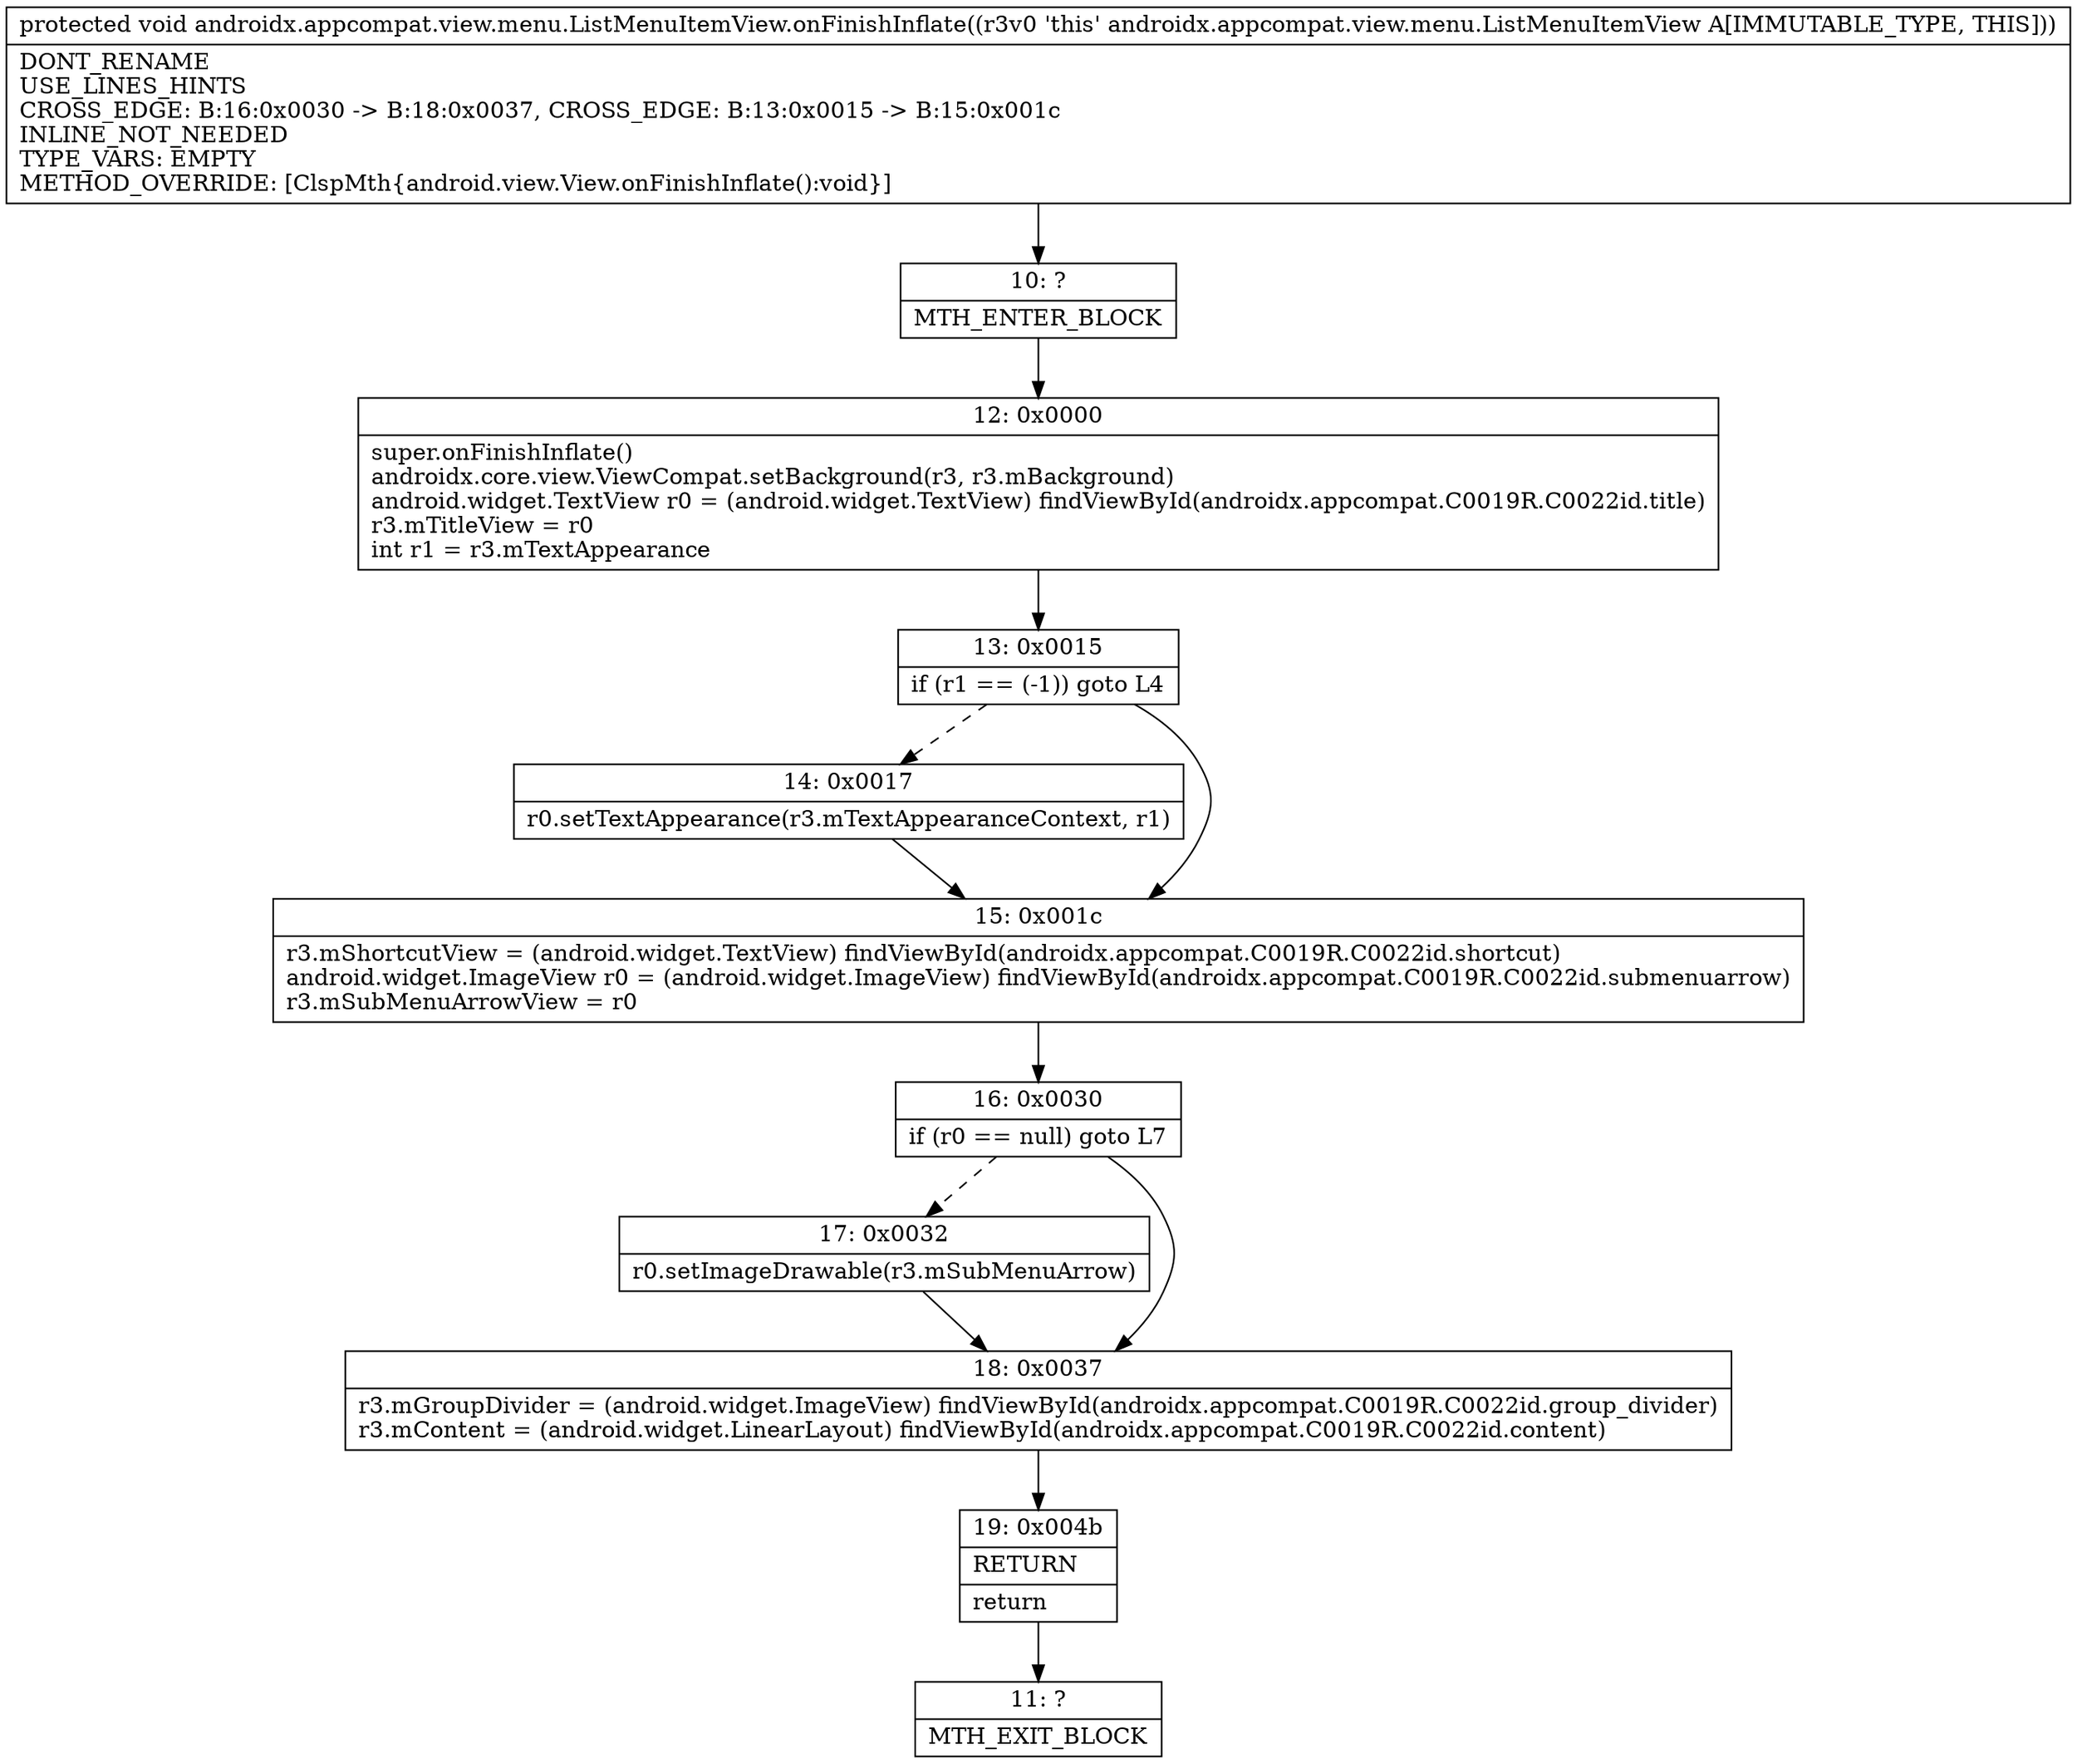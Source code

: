 digraph "CFG forandroidx.appcompat.view.menu.ListMenuItemView.onFinishInflate()V" {
Node_10 [shape=record,label="{10\:\ ?|MTH_ENTER_BLOCK\l}"];
Node_12 [shape=record,label="{12\:\ 0x0000|super.onFinishInflate()\landroidx.core.view.ViewCompat.setBackground(r3, r3.mBackground)\landroid.widget.TextView r0 = (android.widget.TextView) findViewById(androidx.appcompat.C0019R.C0022id.title)\lr3.mTitleView = r0\lint r1 = r3.mTextAppearance\l}"];
Node_13 [shape=record,label="{13\:\ 0x0015|if (r1 == (\-1)) goto L4\l}"];
Node_14 [shape=record,label="{14\:\ 0x0017|r0.setTextAppearance(r3.mTextAppearanceContext, r1)\l}"];
Node_15 [shape=record,label="{15\:\ 0x001c|r3.mShortcutView = (android.widget.TextView) findViewById(androidx.appcompat.C0019R.C0022id.shortcut)\landroid.widget.ImageView r0 = (android.widget.ImageView) findViewById(androidx.appcompat.C0019R.C0022id.submenuarrow)\lr3.mSubMenuArrowView = r0\l}"];
Node_16 [shape=record,label="{16\:\ 0x0030|if (r0 == null) goto L7\l}"];
Node_17 [shape=record,label="{17\:\ 0x0032|r0.setImageDrawable(r3.mSubMenuArrow)\l}"];
Node_18 [shape=record,label="{18\:\ 0x0037|r3.mGroupDivider = (android.widget.ImageView) findViewById(androidx.appcompat.C0019R.C0022id.group_divider)\lr3.mContent = (android.widget.LinearLayout) findViewById(androidx.appcompat.C0019R.C0022id.content)\l}"];
Node_19 [shape=record,label="{19\:\ 0x004b|RETURN\l|return\l}"];
Node_11 [shape=record,label="{11\:\ ?|MTH_EXIT_BLOCK\l}"];
MethodNode[shape=record,label="{protected void androidx.appcompat.view.menu.ListMenuItemView.onFinishInflate((r3v0 'this' androidx.appcompat.view.menu.ListMenuItemView A[IMMUTABLE_TYPE, THIS]))  | DONT_RENAME\lUSE_LINES_HINTS\lCROSS_EDGE: B:16:0x0030 \-\> B:18:0x0037, CROSS_EDGE: B:13:0x0015 \-\> B:15:0x001c\lINLINE_NOT_NEEDED\lTYPE_VARS: EMPTY\lMETHOD_OVERRIDE: [ClspMth\{android.view.View.onFinishInflate():void\}]\l}"];
MethodNode -> Node_10;Node_10 -> Node_12;
Node_12 -> Node_13;
Node_13 -> Node_14[style=dashed];
Node_13 -> Node_15;
Node_14 -> Node_15;
Node_15 -> Node_16;
Node_16 -> Node_17[style=dashed];
Node_16 -> Node_18;
Node_17 -> Node_18;
Node_18 -> Node_19;
Node_19 -> Node_11;
}

